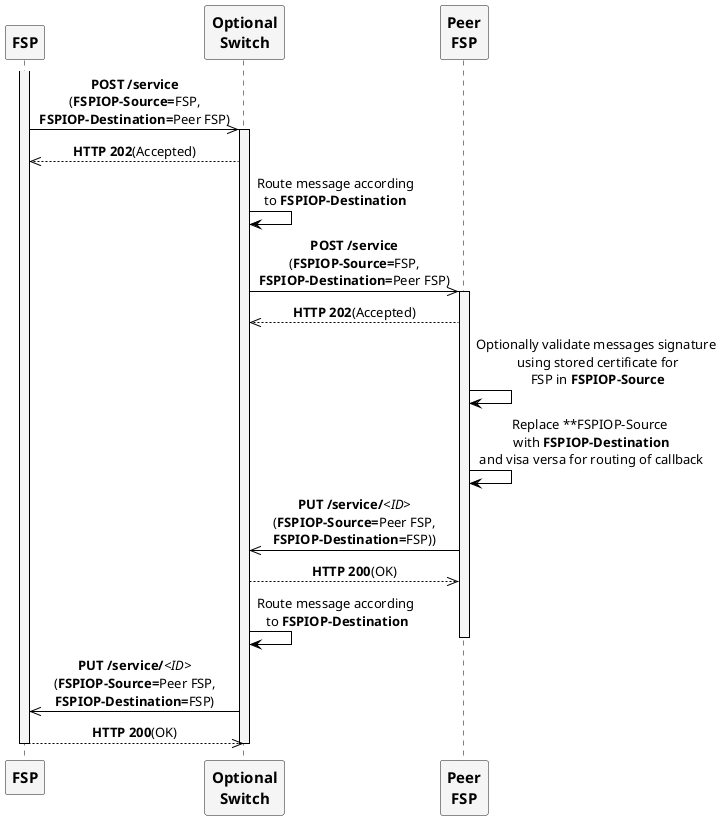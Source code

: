 /'*****
 License
 --------------
 Copyright © 2017 Bill & Melinda Gates Foundation
 The Mojaloop files are made available by the Bill & Melinda Gates Foundation under the Apache License, Version 2.0 (the "License") and you may not use these files except in compliance with the License. You may obtain a copy of the License at
 http://www.apache.org/licenses/LICENSE-2.0
 Unless required by applicable law or agreed to in writing, the Mojaloop files are distributed on an "AS IS" BASIS, WITHOUT WARRANTIES OR CONDITIONS OF ANY KIND, either express or implied. See the License for the specific language governing permissions and limitations under the License.
 Contributors
 --------------
 This is the official list of the Mojaloop project contributors for this file.
 Names of the original copyright holders (individuals or organizations)
 should be listed with a '*' in the first column. People who have
 contributed from an organization can be listed under the organization
 that actually holds the copyright for their contributions (see the
 Gates Foundation organization for an example). Those individuals should have
 their names indented and be marked with a '-'. Email address can be added
 optionally within square brackets <email>.
 * Gates Foundation
 - Name Surname <name.surname@gatesfoundation.com>

 * Henk Kodde <henk.kodde@modusbox.com>
 --------------
 ******'/

@startuml
' declaring skinparam
skinparam sequenceMessageAlign center
skinparam shadowing false
skinparam defaultFontName Arial
skinparam monochrome true
skinparam SequenceLifeLineBackgroundColor WhiteSmoke
skinparam SequenceLifeLineBorderColor Black
skinparam ParticipantFontStyle Bold
skinparam ParticipantFontSize 15
skinparam ParticipantBackgroundColor WhiteSmoke
skinparam ArrowColor Black

' declare title
' title Using the customized HTTP header fields FSPIOP-Destination and FSPIOP-Source

' Actor Keys:
' participant - FSP, Peer FSP and Optional Switch

' declare actors
participant "FSP" as FSP
participant "Optional\nSwitch" as OPTSWITCH
participant "Peer\nFSP" as PEERFSP

' start flow

activate FSP
FSP ->> OPTSWITCH: **POST /service**\n(**FSPIOP-Source=**FSP,\n**FSPIOP-Destination=**Peer FSP)
activate OPTSWITCH
FSP <<-- OPTSWITCH: **HTTP 202**(Accepted)
OPTSWITCH -> OPTSWITCH: Route message according\nto **FSPIOP-Destination**
OPTSWITCH ->> PEERFSP: **POST /service**\n(**FSPIOP-Source=**FSP,\n**FSPIOP-Destination=**Peer FSP)
activate PEERFSP
OPTSWITCH <<-- PEERFSP: **HTTP 202**(Accepted)
PEERFSP -> PEERFSP: Optionally validate messages signature\n using stored certificate for\n FSP in **FSPIOP-Source**
PEERFSP -> PEERFSP: Replace **FSPIOP-Source\n with **FSPIOP-Destination**\n and visa versa for routing of callback
OPTSWITCH <<- PEERFSP: **PUT /service/**//<ID>//\n(**FSPIOP-Source=**Peer FSP,\n**FSPIOP-Destination=**FSP))
OPTSWITCH -->> PEERFSP: **HTTP 200**(OK)
OPTSWITCH -> OPTSWITCH: Route message according\n to **FSPIOP-Destination**
deactivate PEERFSP
FSP <<- OPTSWITCH: **PUT /service/**//<ID>//\n(**FSPIOP-Source=**Peer FSP,\n**FSPIOP-Destination=**FSP)
FSP -->> OPTSWITCH: **HTTP 200**(OK)
deactivate OPTSWITCH
deactivate FSP
@enduml
